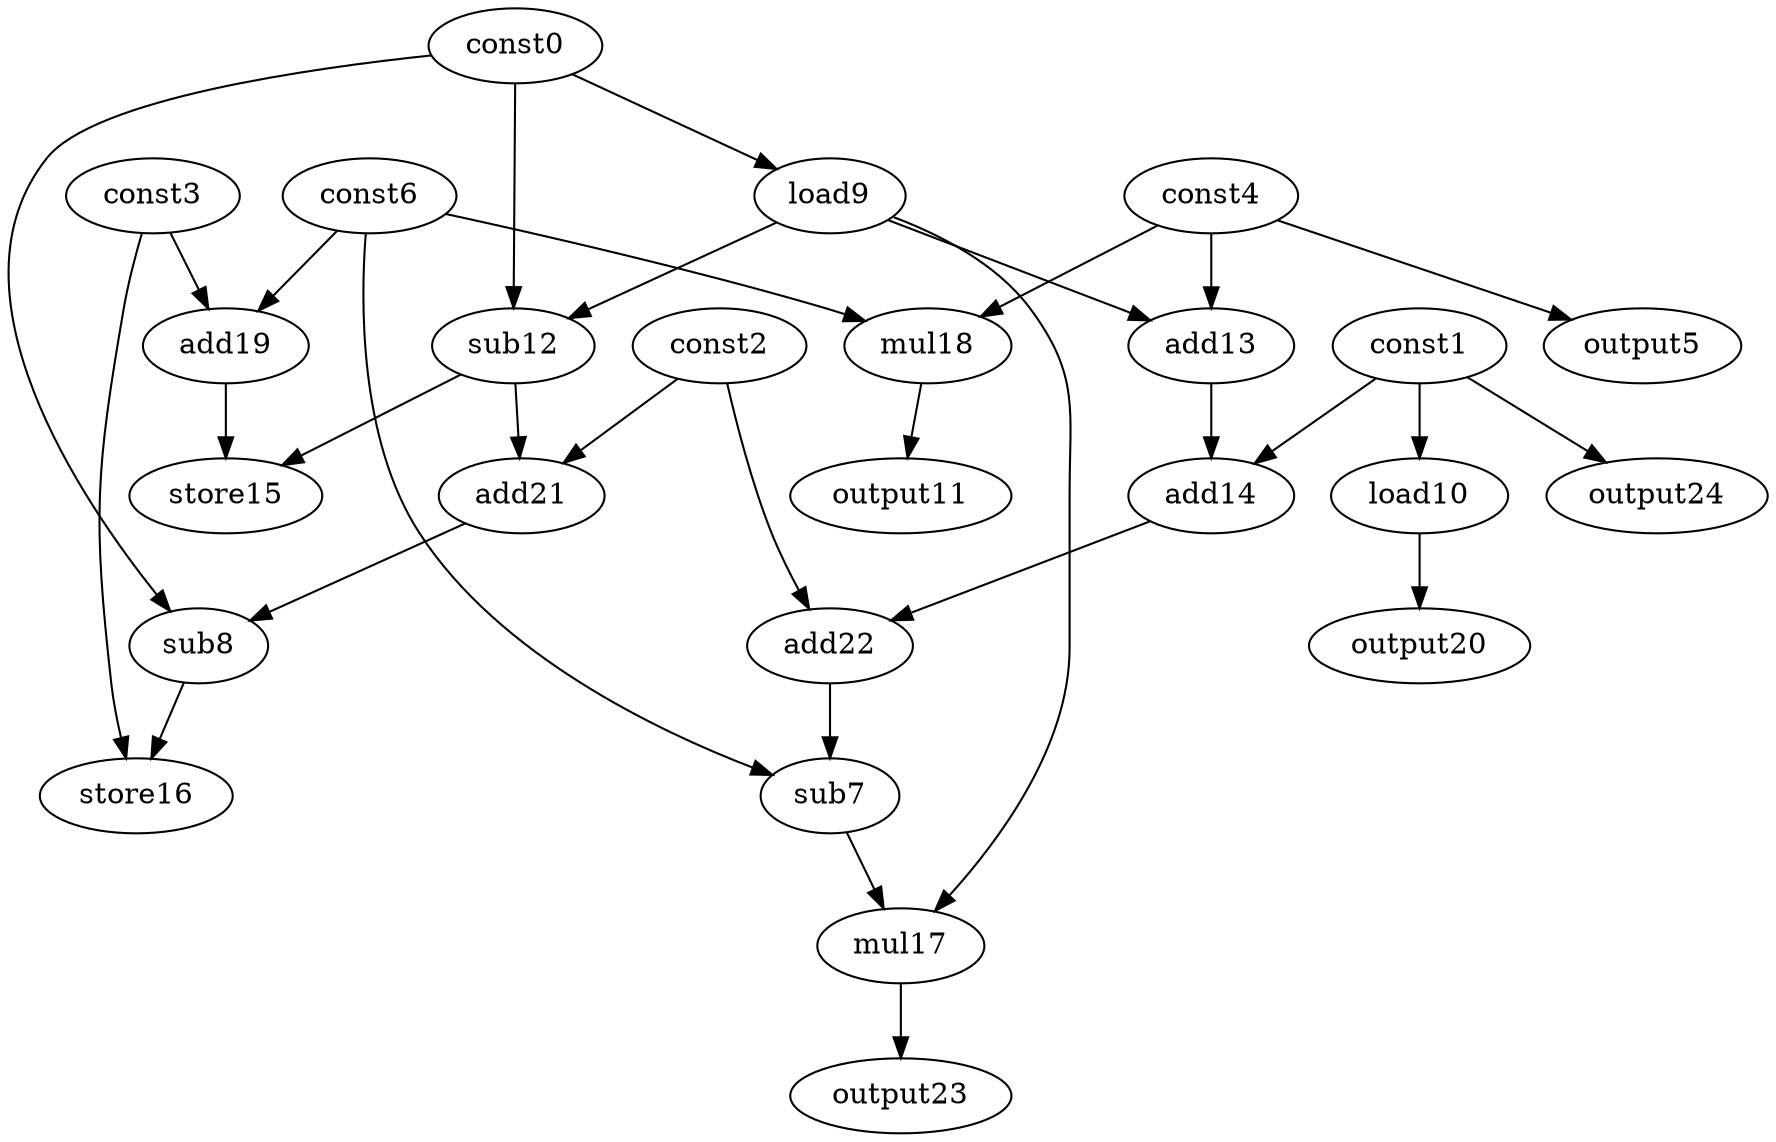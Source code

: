 digraph G { 
const0[opcode=const]; 
const1[opcode=const]; 
const2[opcode=const]; 
const3[opcode=const]; 
const4[opcode=const]; 
output5[opcode=output]; 
const6[opcode=const]; 
sub7[opcode=sub]; 
sub8[opcode=sub]; 
load9[opcode=load]; 
load10[opcode=load]; 
output11[opcode=output]; 
sub12[opcode=sub]; 
add13[opcode=add]; 
add14[opcode=add]; 
store15[opcode=store]; 
store16[opcode=store]; 
mul17[opcode=mul]; 
mul18[opcode=mul]; 
add19[opcode=add]; 
output20[opcode=output]; 
add21[opcode=add]; 
add22[opcode=add]; 
output23[opcode=output]; 
output24[opcode=output]; 
const4->output5[operand=0];
const0->load9[operand=0];
const1->load10[operand=0];
const4->mul18[operand=0];
const6->mul18[operand=1];
const3->add19[operand=0];
const6->add19[operand=1];
const1->output24[operand=0];
mul18->output11[operand=0];
const0->sub12[operand=0];
load9->sub12[operand=1];
load9->add13[operand=0];
const4->add13[operand=1];
load10->output20[operand=0];
const1->add14[operand=0];
add13->add14[operand=1];
add19->store15[operand=0];
sub12->store15[operand=1];
const2->add21[operand=0];
sub12->add21[operand=1];
const0->sub8[operand=0];
add21->sub8[operand=1];
const2->add22[operand=0];
add14->add22[operand=1];
add22->sub7[operand=0];
const6->sub7[operand=1];
sub8->store16[operand=0];
const3->store16[operand=1];
load9->mul17[operand=0];
sub7->mul17[operand=1];
mul17->output23[operand=0];
}
